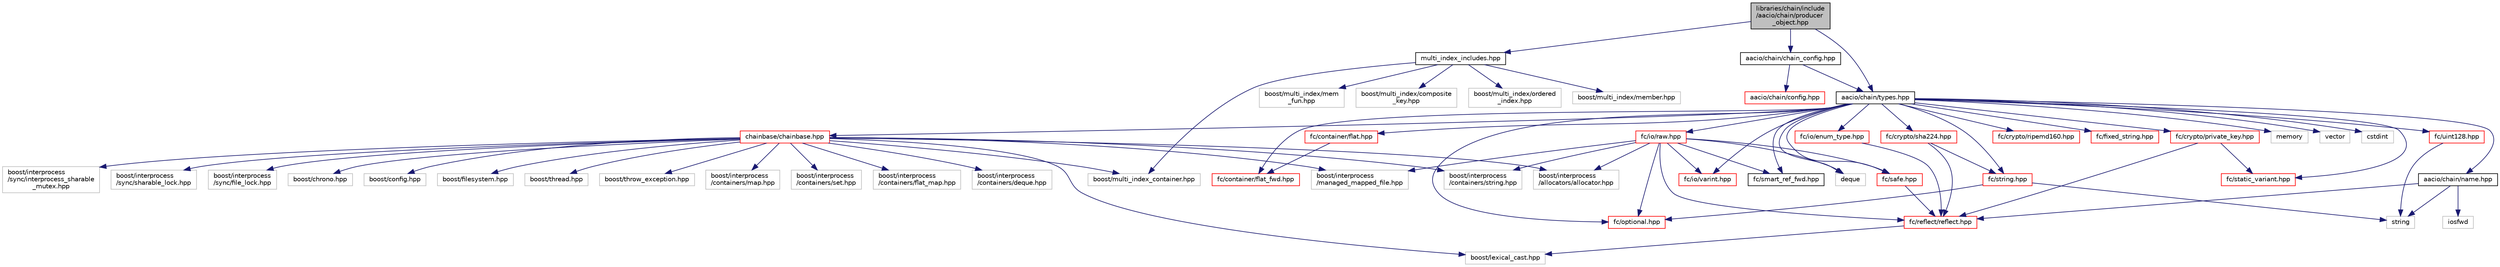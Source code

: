 digraph "libraries/chain/include/aacio/chain/producer_object.hpp"
{
  edge [fontname="Helvetica",fontsize="10",labelfontname="Helvetica",labelfontsize="10"];
  node [fontname="Helvetica",fontsize="10",shape=record];
  Node0 [label="libraries/chain/include\l/aacio/chain/producer\l_object.hpp",height=0.2,width=0.4,color="black", fillcolor="grey75", style="filled", fontcolor="black"];
  Node0 -> Node1 [color="midnightblue",fontsize="10",style="solid"];
  Node1 [label="aacio/chain/types.hpp",height=0.2,width=0.4,color="black", fillcolor="white", style="filled",URL="$libraries_2chain_2include_2aacio_2chain_2types_8hpp.html"];
  Node1 -> Node2 [color="midnightblue",fontsize="10",style="solid"];
  Node2 [label="aacio/chain/name.hpp",height=0.2,width=0.4,color="black", fillcolor="white", style="filled",URL="$name_8hpp_source.html"];
  Node2 -> Node3 [color="midnightblue",fontsize="10",style="solid"];
  Node3 [label="string",height=0.2,width=0.4,color="grey75", fillcolor="white", style="filled"];
  Node2 -> Node4 [color="midnightblue",fontsize="10",style="solid"];
  Node4 [label="fc/reflect/reflect.hpp",height=0.2,width=0.4,color="red", fillcolor="white", style="filled",URL="$libraries_2fc_2include_2fc_2reflect_2reflect_8hpp_source.html"];
  Node4 -> Node10 [color="midnightblue",fontsize="10",style="solid"];
  Node10 [label="boost/lexical_cast.hpp",height=0.2,width=0.4,color="grey75", fillcolor="white", style="filled"];
  Node2 -> Node31 [color="midnightblue",fontsize="10",style="solid"];
  Node31 [label="iosfwd",height=0.2,width=0.4,color="grey75", fillcolor="white", style="filled"];
  Node1 -> Node32 [color="midnightblue",fontsize="10",style="solid"];
  Node32 [label="chainbase/chainbase.hpp",height=0.2,width=0.4,color="red", fillcolor="white", style="filled",URL="$chainbase_8hpp_source.html"];
  Node32 -> Node33 [color="midnightblue",fontsize="10",style="solid"];
  Node33 [label="boost/interprocess\l/managed_mapped_file.hpp",height=0.2,width=0.4,color="grey75", fillcolor="white", style="filled"];
  Node32 -> Node34 [color="midnightblue",fontsize="10",style="solid"];
  Node34 [label="boost/interprocess\l/containers/map.hpp",height=0.2,width=0.4,color="grey75", fillcolor="white", style="filled"];
  Node32 -> Node35 [color="midnightblue",fontsize="10",style="solid"];
  Node35 [label="boost/interprocess\l/containers/set.hpp",height=0.2,width=0.4,color="grey75", fillcolor="white", style="filled"];
  Node32 -> Node36 [color="midnightblue",fontsize="10",style="solid"];
  Node36 [label="boost/interprocess\l/containers/flat_map.hpp",height=0.2,width=0.4,color="grey75", fillcolor="white", style="filled"];
  Node32 -> Node37 [color="midnightblue",fontsize="10",style="solid"];
  Node37 [label="boost/interprocess\l/containers/deque.hpp",height=0.2,width=0.4,color="grey75", fillcolor="white", style="filled"];
  Node32 -> Node38 [color="midnightblue",fontsize="10",style="solid"];
  Node38 [label="boost/interprocess\l/containers/string.hpp",height=0.2,width=0.4,color="grey75", fillcolor="white", style="filled"];
  Node32 -> Node39 [color="midnightblue",fontsize="10",style="solid"];
  Node39 [label="boost/interprocess\l/allocators/allocator.hpp",height=0.2,width=0.4,color="grey75", fillcolor="white", style="filled"];
  Node32 -> Node40 [color="midnightblue",fontsize="10",style="solid"];
  Node40 [label="boost/interprocess\l/sync/interprocess_sharable\l_mutex.hpp",height=0.2,width=0.4,color="grey75", fillcolor="white", style="filled"];
  Node32 -> Node41 [color="midnightblue",fontsize="10",style="solid"];
  Node41 [label="boost/interprocess\l/sync/sharable_lock.hpp",height=0.2,width=0.4,color="grey75", fillcolor="white", style="filled"];
  Node32 -> Node42 [color="midnightblue",fontsize="10",style="solid"];
  Node42 [label="boost/interprocess\l/sync/file_lock.hpp",height=0.2,width=0.4,color="grey75", fillcolor="white", style="filled"];
  Node32 -> Node43 [color="midnightblue",fontsize="10",style="solid"];
  Node43 [label="boost/multi_index_container.hpp",height=0.2,width=0.4,color="grey75", fillcolor="white", style="filled"];
  Node32 -> Node44 [color="midnightblue",fontsize="10",style="solid"];
  Node44 [label="boost/chrono.hpp",height=0.2,width=0.4,color="grey75", fillcolor="white", style="filled"];
  Node32 -> Node45 [color="midnightblue",fontsize="10",style="solid"];
  Node45 [label="boost/config.hpp",height=0.2,width=0.4,color="grey75", fillcolor="white", style="filled"];
  Node32 -> Node46 [color="midnightblue",fontsize="10",style="solid"];
  Node46 [label="boost/filesystem.hpp",height=0.2,width=0.4,color="grey75", fillcolor="white", style="filled"];
  Node32 -> Node10 [color="midnightblue",fontsize="10",style="solid"];
  Node32 -> Node47 [color="midnightblue",fontsize="10",style="solid"];
  Node47 [label="boost/thread.hpp",height=0.2,width=0.4,color="grey75", fillcolor="white", style="filled"];
  Node32 -> Node48 [color="midnightblue",fontsize="10",style="solid"];
  Node48 [label="boost/throw_exception.hpp",height=0.2,width=0.4,color="grey75", fillcolor="white", style="filled"];
  Node1 -> Node26 [color="midnightblue",fontsize="10",style="solid"];
  Node26 [label="fc/container/flat_fwd.hpp",height=0.2,width=0.4,color="red", fillcolor="white", style="filled",URL="$flat__fwd_8hpp_source.html"];
  Node1 -> Node56 [color="midnightblue",fontsize="10",style="solid"];
  Node56 [label="fc/io/varint.hpp",height=0.2,width=0.4,color="red", fillcolor="white", style="filled",URL="$libraries_2fc_2include_2fc_2io_2varint_8hpp_source.html"];
  Node1 -> Node58 [color="midnightblue",fontsize="10",style="solid"];
  Node58 [label="fc/io/enum_type.hpp",height=0.2,width=0.4,color="red", fillcolor="white", style="filled",URL="$enum__type_8hpp_source.html"];
  Node58 -> Node4 [color="midnightblue",fontsize="10",style="solid"];
  Node1 -> Node85 [color="midnightblue",fontsize="10",style="solid"];
  Node85 [label="fc/crypto/sha224.hpp",height=0.2,width=0.4,color="red", fillcolor="white", style="filled",URL="$sha224_8hpp_source.html"];
  Node85 -> Node20 [color="midnightblue",fontsize="10",style="solid"];
  Node20 [label="fc/string.hpp",height=0.2,width=0.4,color="red", fillcolor="white", style="filled",URL="$string_8hpp_source.html"];
  Node20 -> Node23 [color="midnightblue",fontsize="10",style="solid"];
  Node23 [label="fc/optional.hpp",height=0.2,width=0.4,color="red", fillcolor="white", style="filled",URL="$libraries_2fc_2include_2fc_2optional_8hpp_source.html"];
  Node20 -> Node3 [color="midnightblue",fontsize="10",style="solid"];
  Node85 -> Node4 [color="midnightblue",fontsize="10",style="solid"];
  Node1 -> Node23 [color="midnightblue",fontsize="10",style="solid"];
  Node1 -> Node72 [color="midnightblue",fontsize="10",style="solid"];
  Node72 [label="fc/safe.hpp",height=0.2,width=0.4,color="red", fillcolor="white", style="filled",URL="$safe_8hpp_source.html"];
  Node72 -> Node4 [color="midnightblue",fontsize="10",style="solid"];
  Node1 -> Node86 [color="midnightblue",fontsize="10",style="solid"];
  Node86 [label="fc/container/flat.hpp",height=0.2,width=0.4,color="red", fillcolor="white", style="filled",URL="$libraries_2fc_2include_2fc_2container_2flat_8hpp_source.html"];
  Node86 -> Node26 [color="midnightblue",fontsize="10",style="solid"];
  Node1 -> Node20 [color="midnightblue",fontsize="10",style="solid"];
  Node1 -> Node87 [color="midnightblue",fontsize="10",style="solid"];
  Node87 [label="fc/io/raw.hpp",height=0.2,width=0.4,color="red", fillcolor="white", style="filled",URL="$raw_8hpp_source.html"];
  Node87 -> Node4 [color="midnightblue",fontsize="10",style="solid"];
  Node87 -> Node56 [color="midnightblue",fontsize="10",style="solid"];
  Node87 -> Node23 [color="midnightblue",fontsize="10",style="solid"];
  Node87 -> Node66 [color="midnightblue",fontsize="10",style="solid"];
  Node66 [label="fc/smart_ref_fwd.hpp",height=0.2,width=0.4,color="black", fillcolor="white", style="filled",URL="$smart__ref__fwd_8hpp_source.html"];
  Node87 -> Node72 [color="midnightblue",fontsize="10",style="solid"];
  Node87 -> Node18 [color="midnightblue",fontsize="10",style="solid"];
  Node18 [label="deque",height=0.2,width=0.4,color="grey75", fillcolor="white", style="filled"];
  Node87 -> Node38 [color="midnightblue",fontsize="10",style="solid"];
  Node87 -> Node39 [color="midnightblue",fontsize="10",style="solid"];
  Node87 -> Node33 [color="midnightblue",fontsize="10",style="solid"];
  Node1 -> Node92 [color="midnightblue",fontsize="10",style="solid"];
  Node92 [label="fc/uint128.hpp",height=0.2,width=0.4,color="red", fillcolor="white", style="filled",URL="$uint128_8hpp_source.html"];
  Node92 -> Node3 [color="midnightblue",fontsize="10",style="solid"];
  Node1 -> Node93 [color="midnightblue",fontsize="10",style="solid"];
  Node93 [label="fc/static_variant.hpp",height=0.2,width=0.4,color="red", fillcolor="white", style="filled",URL="$static__variant_8hpp_source.html"];
  Node1 -> Node66 [color="midnightblue",fontsize="10",style="solid"];
  Node1 -> Node94 [color="midnightblue",fontsize="10",style="solid"];
  Node94 [label="fc/crypto/ripemd160.hpp",height=0.2,width=0.4,color="red", fillcolor="white", style="filled",URL="$ripemd160_8hpp_source.html"];
  Node1 -> Node95 [color="midnightblue",fontsize="10",style="solid"];
  Node95 [label="fc/fixed_string.hpp",height=0.2,width=0.4,color="red", fillcolor="white", style="filled",URL="$fixed__string_8hpp_source.html"];
  Node1 -> Node96 [color="midnightblue",fontsize="10",style="solid"];
  Node96 [label="fc/crypto/private_key.hpp",height=0.2,width=0.4,color="red", fillcolor="white", style="filled",URL="$private__key_8hpp_source.html"];
  Node96 -> Node4 [color="midnightblue",fontsize="10",style="solid"];
  Node96 -> Node93 [color="midnightblue",fontsize="10",style="solid"];
  Node1 -> Node63 [color="midnightblue",fontsize="10",style="solid"];
  Node63 [label="memory",height=0.2,width=0.4,color="grey75", fillcolor="white", style="filled"];
  Node1 -> Node9 [color="midnightblue",fontsize="10",style="solid"];
  Node9 [label="vector",height=0.2,width=0.4,color="grey75", fillcolor="white", style="filled"];
  Node1 -> Node18 [color="midnightblue",fontsize="10",style="solid"];
  Node1 -> Node119 [color="midnightblue",fontsize="10",style="solid"];
  Node119 [label="cstdint",height=0.2,width=0.4,color="grey75", fillcolor="white", style="filled"];
  Node0 -> Node120 [color="midnightblue",fontsize="10",style="solid"];
  Node120 [label="aacio/chain/chain_config.hpp",height=0.2,width=0.4,color="black", fillcolor="white", style="filled",URL="$chain__config_8hpp.html"];
  Node120 -> Node1 [color="midnightblue",fontsize="10",style="solid"];
  Node120 -> Node121 [color="midnightblue",fontsize="10",style="solid"];
  Node121 [label="aacio/chain/config.hpp",height=0.2,width=0.4,color="red", fillcolor="white", style="filled",URL="$libraries_2chain_2include_2aacio_2chain_2config_8hpp.html"];
  Node0 -> Node142 [color="midnightblue",fontsize="10",style="solid"];
  Node142 [label="multi_index_includes.hpp",height=0.2,width=0.4,color="black", fillcolor="white", style="filled",URL="$multi__index__includes_8hpp.html"];
  Node142 -> Node43 [color="midnightblue",fontsize="10",style="solid"];
  Node142 -> Node143 [color="midnightblue",fontsize="10",style="solid"];
  Node143 [label="boost/multi_index/member.hpp",height=0.2,width=0.4,color="grey75", fillcolor="white", style="filled"];
  Node142 -> Node144 [color="midnightblue",fontsize="10",style="solid"];
  Node144 [label="boost/multi_index/mem\l_fun.hpp",height=0.2,width=0.4,color="grey75", fillcolor="white", style="filled"];
  Node142 -> Node145 [color="midnightblue",fontsize="10",style="solid"];
  Node145 [label="boost/multi_index/composite\l_key.hpp",height=0.2,width=0.4,color="grey75", fillcolor="white", style="filled"];
  Node142 -> Node146 [color="midnightblue",fontsize="10",style="solid"];
  Node146 [label="boost/multi_index/ordered\l_index.hpp",height=0.2,width=0.4,color="grey75", fillcolor="white", style="filled"];
}
